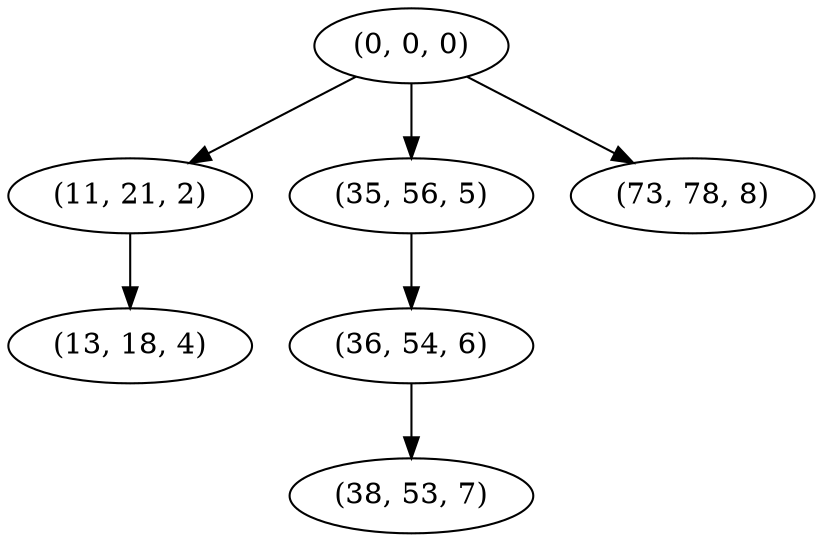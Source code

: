 digraph tree {
    "(0, 0, 0)";
    "(11, 21, 2)";
    "(13, 18, 4)";
    "(35, 56, 5)";
    "(36, 54, 6)";
    "(38, 53, 7)";
    "(73, 78, 8)";
    "(0, 0, 0)" -> "(11, 21, 2)";
    "(0, 0, 0)" -> "(35, 56, 5)";
    "(0, 0, 0)" -> "(73, 78, 8)";
    "(11, 21, 2)" -> "(13, 18, 4)";
    "(35, 56, 5)" -> "(36, 54, 6)";
    "(36, 54, 6)" -> "(38, 53, 7)";
}
